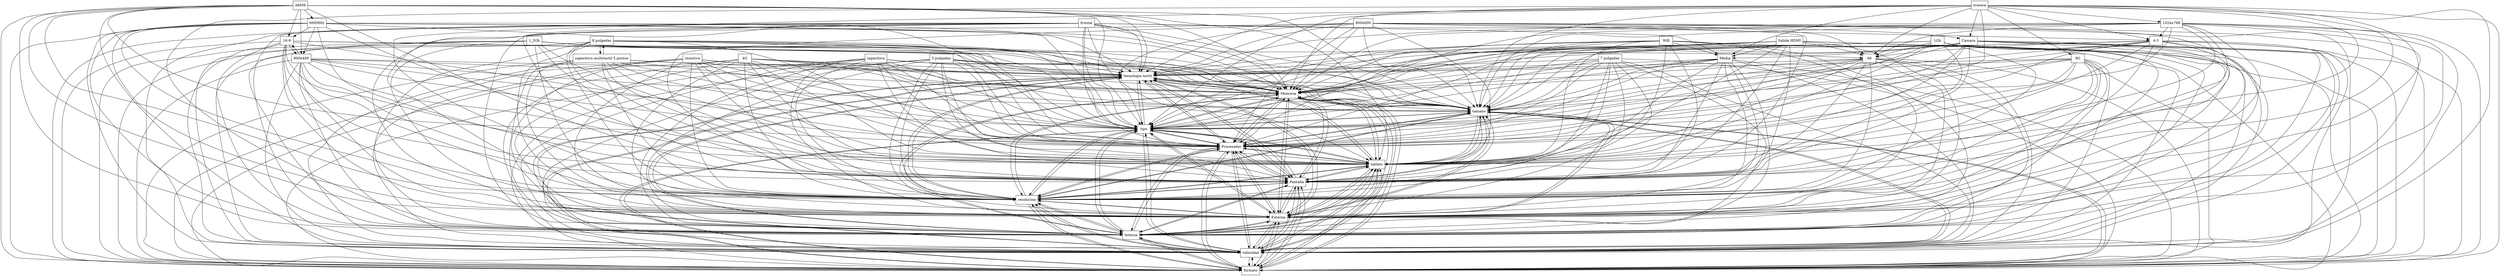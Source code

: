 digraph{
graph [rankdir=TB];
node [shape=box];
edge [arrowhead=normal];
0[label="tecnologia tactil",]
1[label="Memoria",]
2[label="resistiva",]
3[label="A8",]
4[label="ARM9",]
5[label="800x600",]
6[label="4-3",]
7[label="formato",]
8[label="1_2Gb",]
9[label="trasera",]
10[label="Camara",]
11[label="velocidad",]
12[label="7 pulgadas",]
13[label="8 pulgadas",]
14[label="5 pulgadas",]
15[label="Salida HDMI",]
16[label="frontal",]
17[label="Interna",]
18[label="Media",]
19[label="capacitiva multitactil 5 puntos",]
20[label="Externa",]
21[label="capacitiva",]
22[label="resolucion",]
23[label="600MHz",]
24[label="Pantalla",]
25[label="tablets",]
26[label="1Gb",]
27[label="16-9",]
28[label="8G",]
29[label="4G",]
30[label="Procesador",]
31[label="tipo",]
32[label="1024x768",]
33[label="Wifi",]
34[label="tamano",]
35[label="800x480",]
0->1[label="",]
0->7[label="",]
0->11[label="",]
0->17[label="",]
0->20[label="",]
0->22[label="",]
0->24[label="",]
0->25[label="",]
0->30[label="",]
0->31[label="",]
0->34[label="",]
1->0[label="",]
1->7[label="",]
1->11[label="",]
1->17[label="",]
1->20[label="",]
1->22[label="",]
1->24[label="",]
1->25[label="",]
1->30[label="",]
1->31[label="",]
1->34[label="",]
2->0[label="",]
2->1[label="",]
2->7[label="",]
2->11[label="",]
2->17[label="",]
2->20[label="",]
2->22[label="",]
2->24[label="",]
2->25[label="",]
2->30[label="",]
2->31[label="",]
2->34[label="",]
3->0[label="",]
3->1[label="",]
3->7[label="",]
3->11[label="",]
3->17[label="",]
3->20[label="",]
3->22[label="",]
3->24[label="",]
3->25[label="",]
3->30[label="",]
3->31[label="",]
3->34[label="",]
4->0[label="",]
4->1[label="",]
4->7[label="",]
4->11[label="",]
4->17[label="",]
4->20[label="",]
4->22[label="",]
4->23[label="",]
4->24[label="",]
4->25[label="",]
4->27[label="",]
4->30[label="",]
4->31[label="",]
4->34[label="",]
4->35[label="",]
5->0[label="",]
5->1[label="",]
5->3[label="",]
5->6[label="",]
5->7[label="",]
5->11[label="",]
5->17[label="",]
5->20[label="",]
5->22[label="",]
5->24[label="",]
5->25[label="",]
5->30[label="",]
5->31[label="",]
5->34[label="",]
6->0[label="",]
6->1[label="",]
6->3[label="",]
6->7[label="",]
6->11[label="",]
6->17[label="",]
6->20[label="",]
6->22[label="",]
6->24[label="",]
6->25[label="",]
6->30[label="",]
6->31[label="",]
6->34[label="",]
7->0[label="",]
7->1[label="",]
7->11[label="",]
7->17[label="",]
7->20[label="",]
7->22[label="",]
7->24[label="",]
7->25[label="",]
7->30[label="",]
7->31[label="",]
7->34[label="",]
8->0[label="",]
8->1[label="",]
8->3[label="",]
8->7[label="",]
8->11[label="",]
8->17[label="",]
8->20[label="",]
8->22[label="",]
8->24[label="",]
8->25[label="",]
8->30[label="",]
8->31[label="",]
8->34[label="",]
9->0[label="",]
9->1[label="",]
9->3[label="",]
9->6[label="",]
9->7[label="",]
9->10[label="",]
9->11[label="",]
9->17[label="",]
9->18[label="",]
9->20[label="",]
9->22[label="",]
9->24[label="",]
9->25[label="",]
9->28[label="",]
9->30[label="",]
9->31[label="",]
9->32[label="",]
9->34[label="",]
10->0[label="",]
10->1[label="",]
10->7[label="",]
10->11[label="",]
10->17[label="",]
10->18[label="",]
10->20[label="",]
10->22[label="",]
10->24[label="",]
10->25[label="",]
10->30[label="",]
10->31[label="",]
10->34[label="",]
11->0[label="",]
11->1[label="",]
11->7[label="",]
11->17[label="",]
11->20[label="",]
11->22[label="",]
11->24[label="",]
11->25[label="",]
11->30[label="",]
11->31[label="",]
11->34[label="",]
12->0[label="",]
12->1[label="",]
12->7[label="",]
12->11[label="",]
12->17[label="",]
12->20[label="",]
12->22[label="",]
12->24[label="",]
12->25[label="",]
12->30[label="",]
12->31[label="",]
12->34[label="",]
13->0[label="",]
13->1[label="",]
13->7[label="",]
13->11[label="",]
13->17[label="",]
13->19[label="",]
13->20[label="",]
13->22[label="",]
13->24[label="",]
13->25[label="",]
13->30[label="",]
13->31[label="",]
13->34[label="",]
14->0[label="",]
14->1[label="",]
14->7[label="",]
14->11[label="",]
14->17[label="",]
14->20[label="",]
14->22[label="",]
14->24[label="",]
14->25[label="",]
14->30[label="",]
14->31[label="",]
14->34[label="",]
15->0[label="",]
15->1[label="",]
15->3[label="",]
15->7[label="",]
15->11[label="",]
15->17[label="",]
15->18[label="",]
15->20[label="",]
15->22[label="",]
15->24[label="",]
15->25[label="",]
15->30[label="",]
15->31[label="",]
15->34[label="",]
16->0[label="",]
16->1[label="",]
16->7[label="",]
16->10[label="",]
16->11[label="",]
16->17[label="",]
16->18[label="",]
16->20[label="",]
16->22[label="",]
16->24[label="",]
16->25[label="",]
16->30[label="",]
16->31[label="",]
16->34[label="",]
17->0[label="",]
17->1[label="",]
17->7[label="",]
17->11[label="",]
17->20[label="",]
17->22[label="",]
17->24[label="",]
17->25[label="",]
17->30[label="",]
17->31[label="",]
17->34[label="",]
18->0[label="",]
18->1[label="",]
18->7[label="",]
18->11[label="",]
18->17[label="",]
18->20[label="",]
18->22[label="",]
18->24[label="",]
18->25[label="",]
18->30[label="",]
18->31[label="",]
18->34[label="",]
19->0[label="",]
19->1[label="",]
19->7[label="",]
19->11[label="",]
19->13[label="",]
19->17[label="",]
19->20[label="",]
19->22[label="",]
19->24[label="",]
19->25[label="",]
19->30[label="",]
19->31[label="",]
19->34[label="",]
20->0[label="",]
20->1[label="",]
20->7[label="",]
20->11[label="",]
20->17[label="",]
20->22[label="",]
20->24[label="",]
20->25[label="",]
20->30[label="",]
20->31[label="",]
20->34[label="",]
21->0[label="",]
21->1[label="",]
21->7[label="",]
21->11[label="",]
21->17[label="",]
21->20[label="",]
21->22[label="",]
21->24[label="",]
21->25[label="",]
21->30[label="",]
21->31[label="",]
21->34[label="",]
22->0[label="",]
22->1[label="",]
22->7[label="",]
22->11[label="",]
22->17[label="",]
22->20[label="",]
22->24[label="",]
22->25[label="",]
22->30[label="",]
22->31[label="",]
22->34[label="",]
23->0[label="",]
23->1[label="",]
23->7[label="",]
23->11[label="",]
23->17[label="",]
23->20[label="",]
23->22[label="",]
23->24[label="",]
23->25[label="",]
23->27[label="",]
23->30[label="",]
23->31[label="",]
23->34[label="",]
23->35[label="",]
24->0[label="",]
24->1[label="",]
24->7[label="",]
24->11[label="",]
24->17[label="",]
24->20[label="",]
24->22[label="",]
24->25[label="",]
24->30[label="",]
24->31[label="",]
24->34[label="",]
25->0[label="",]
25->1[label="",]
25->7[label="",]
25->11[label="",]
25->17[label="",]
25->20[label="",]
25->22[label="",]
25->24[label="",]
25->30[label="",]
25->31[label="",]
25->34[label="",]
26->0[label="",]
26->1[label="",]
26->3[label="",]
26->7[label="",]
26->11[label="",]
26->17[label="",]
26->20[label="",]
26->22[label="",]
26->24[label="",]
26->25[label="",]
26->30[label="",]
26->31[label="",]
26->34[label="",]
27->0[label="",]
27->1[label="",]
27->7[label="",]
27->11[label="",]
27->17[label="",]
27->20[label="",]
27->22[label="",]
27->24[label="",]
27->25[label="",]
27->30[label="",]
27->31[label="",]
27->34[label="",]
27->35[label="",]
28->0[label="",]
28->1[label="",]
28->7[label="",]
28->11[label="",]
28->17[label="",]
28->20[label="",]
28->22[label="",]
28->24[label="",]
28->25[label="",]
28->30[label="",]
28->31[label="",]
28->34[label="",]
29->0[label="",]
29->1[label="",]
29->7[label="",]
29->11[label="",]
29->17[label="",]
29->20[label="",]
29->22[label="",]
29->24[label="",]
29->25[label="",]
29->30[label="",]
29->31[label="",]
29->34[label="",]
30->0[label="",]
30->1[label="",]
30->7[label="",]
30->11[label="",]
30->17[label="",]
30->20[label="",]
30->22[label="",]
30->24[label="",]
30->25[label="",]
30->31[label="",]
30->34[label="",]
31->0[label="",]
31->1[label="",]
31->7[label="",]
31->11[label="",]
31->17[label="",]
31->20[label="",]
31->22[label="",]
31->24[label="",]
31->25[label="",]
31->30[label="",]
31->34[label="",]
32->0[label="",]
32->1[label="",]
32->3[label="",]
32->6[label="",]
32->7[label="",]
32->11[label="",]
32->17[label="",]
32->20[label="",]
32->22[label="",]
32->24[label="",]
32->25[label="",]
32->30[label="",]
32->31[label="",]
32->34[label="",]
33->0[label="",]
33->1[label="",]
33->7[label="",]
33->11[label="",]
33->17[label="",]
33->18[label="",]
33->20[label="",]
33->22[label="",]
33->24[label="",]
33->25[label="",]
33->30[label="",]
33->31[label="",]
33->34[label="",]
34->0[label="",]
34->1[label="",]
34->7[label="",]
34->11[label="",]
34->17[label="",]
34->20[label="",]
34->22[label="",]
34->24[label="",]
34->25[label="",]
34->30[label="",]
34->31[label="",]
35->0[label="",]
35->1[label="",]
35->7[label="",]
35->11[label="",]
35->17[label="",]
35->20[label="",]
35->22[label="",]
35->24[label="",]
35->25[label="",]
35->27[label="",]
35->30[label="",]
35->31[label="",]
35->34[label="",]
}
